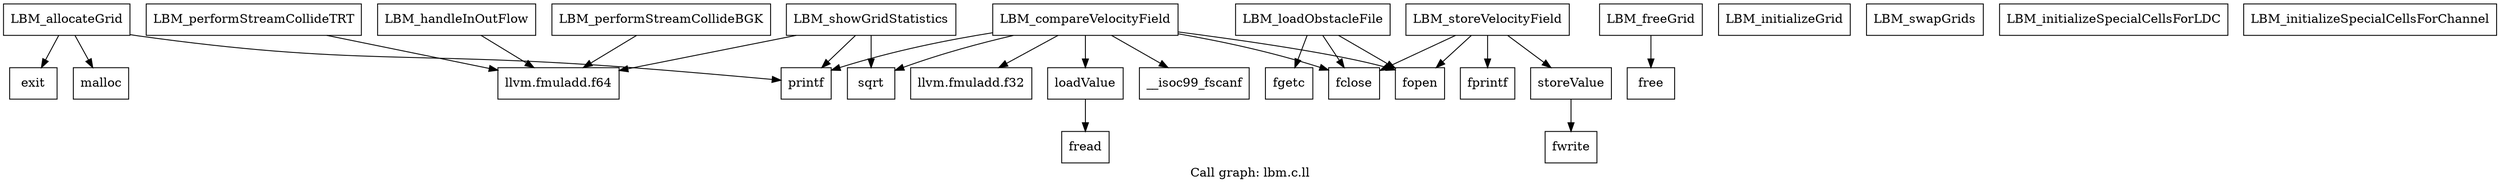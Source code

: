 digraph "Call graph: lbm.c.ll" {
	label="Call graph: lbm.c.ll";

	Node0x5558f4be9a80 [shape=record,label="{LBM_allocateGrid}"];
	Node0x5558f4be9a80 -> Node0x5558f4abbff0;
	Node0x5558f4be9a80 -> Node0x5558f4add090;
	Node0x5558f4be9a80 -> Node0x5558f4a9e3c0;
	Node0x5558f4abbff0 [shape=record,label="{malloc}"];
	Node0x5558f4add090 [shape=record,label="{printf}"];
	Node0x5558f4a9e3c0 [shape=record,label="{exit}"];
	Node0x5558f4a9ffd0 [shape=record,label="{LBM_freeGrid}"];
	Node0x5558f4a9ffd0 -> Node0x5558f4befc10;
	Node0x5558f4befc10 [shape=record,label="{free}"];
	Node0x5558f4befcf0 [shape=record,label="{LBM_initializeGrid}"];
	Node0x5558f4aa9b50 [shape=record,label="{LBM_swapGrids}"];
	Node0x5558f4adb950 [shape=record,label="{LBM_loadObstacleFile}"];
	Node0x5558f4adb950 -> Node0x5558f4aac390;
	Node0x5558f4adb950 -> Node0x5558f4aae810;
	Node0x5558f4adb950 -> Node0x5558f4adae90;
	Node0x5558f4aac390 [shape=record,label="{fopen}"];
	Node0x5558f4aae810 [shape=record,label="{fgetc}"];
	Node0x5558f4adae90 [shape=record,label="{fclose}"];
	Node0x5558f4ac2d40 [shape=record,label="{LBM_initializeSpecialCellsForLDC}"];
	Node0x5558f4ac3180 [shape=record,label="{LBM_initializeSpecialCellsForChannel}"];
	Node0x5558f4ac40f0 [shape=record,label="{LBM_performStreamCollideBGK}"];
	Node0x5558f4ac40f0 -> Node0x5558f4ac5240;
	Node0x5558f4ac5240 [shape=record,label="{llvm.fmuladd.f64}"];
	Node0x5558f4acf0b0 [shape=record,label="{LBM_performStreamCollideTRT}"];
	Node0x5558f4acf0b0 -> Node0x5558f4ac5240;
	Node0x5558f4acf4f0 [shape=record,label="{LBM_handleInOutFlow}"];
	Node0x5558f4acf4f0 -> Node0x5558f4ac5240;
	Node0x5558f4ad49c0 [shape=record,label="{LBM_showGridStatistics}"];
	Node0x5558f4ad49c0 -> Node0x5558f4ac5240;
	Node0x5558f4ad49c0 -> Node0x5558f4add090;
	Node0x5558f4ad49c0 -> Node0x5558f4ad59f0;
	Node0x5558f4add1c0 [shape=record,label="{LBM_storeVelocityField}"];
	Node0x5558f4add1c0 -> Node0x5558f4aac390;
	Node0x5558f4add1c0 -> Node0x5558f4ade0c0;
	Node0x5558f4add1c0 -> Node0x5558f4adae90;
	Node0x5558f4add1c0 -> Node0x5558f4adee90;
	Node0x5558f4ad59f0 [shape=record,label="{sqrt}"];
	Node0x5558f4ade0c0 [shape=record,label="{storeValue}"];
	Node0x5558f4ade0c0 -> Node0x5558f4bf8290;
	Node0x5558f4adee90 [shape=record,label="{fprintf}"];
	Node0x5558f4bf8310 [shape=record,label="{LBM_compareVelocityField}"];
	Node0x5558f4bf8310 -> Node0x5558f4aac390;
	Node0x5558f4bf8310 -> Node0x5558f4bf83c0;
	Node0x5558f4bf8310 -> Node0x5558f4adae90;
	Node0x5558f4bf8310 -> Node0x5558f4add090;
	Node0x5558f4bf8310 -> Node0x5558f4bf8440;
	Node0x5558f4bf8310 -> Node0x5558f4bf8610;
	Node0x5558f4bf8310 -> Node0x5558f4ad59f0;
	Node0x5558f4bf83c0 [shape=record,label="{loadValue}"];
	Node0x5558f4bf83c0 -> Node0x5558f4bf8690;
	Node0x5558f4bf8440 [shape=record,label="{__isoc99_fscanf}"];
	Node0x5558f4bf8610 [shape=record,label="{llvm.fmuladd.f32}"];
	Node0x5558f4bf8290 [shape=record,label="{fwrite}"];
	Node0x5558f4bf8690 [shape=record,label="{fread}"];
}
